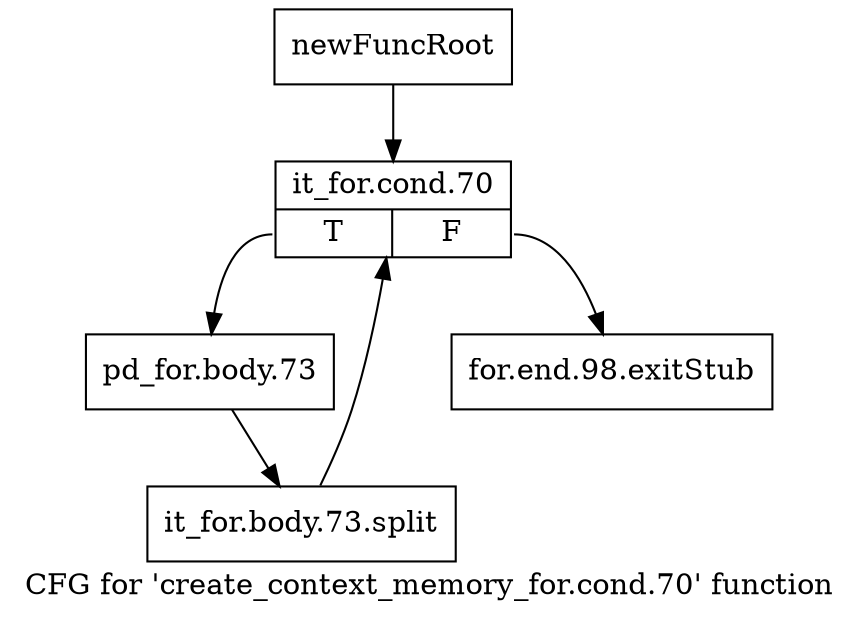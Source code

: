 digraph "CFG for 'create_context_memory_for.cond.70' function" {
	label="CFG for 'create_context_memory_for.cond.70' function";

	Node0x236e260 [shape=record,label="{newFuncRoot}"];
	Node0x236e260 -> Node0x236e300;
	Node0x236e2b0 [shape=record,label="{for.end.98.exitStub}"];
	Node0x236e300 [shape=record,label="{it_for.cond.70|{<s0>T|<s1>F}}"];
	Node0x236e300:s0 -> Node0x236e350;
	Node0x236e300:s1 -> Node0x236e2b0;
	Node0x236e350 [shape=record,label="{pd_for.body.73}"];
	Node0x236e350 -> Node0x37de910;
	Node0x37de910 [shape=record,label="{it_for.body.73.split}"];
	Node0x37de910 -> Node0x236e300;
}
